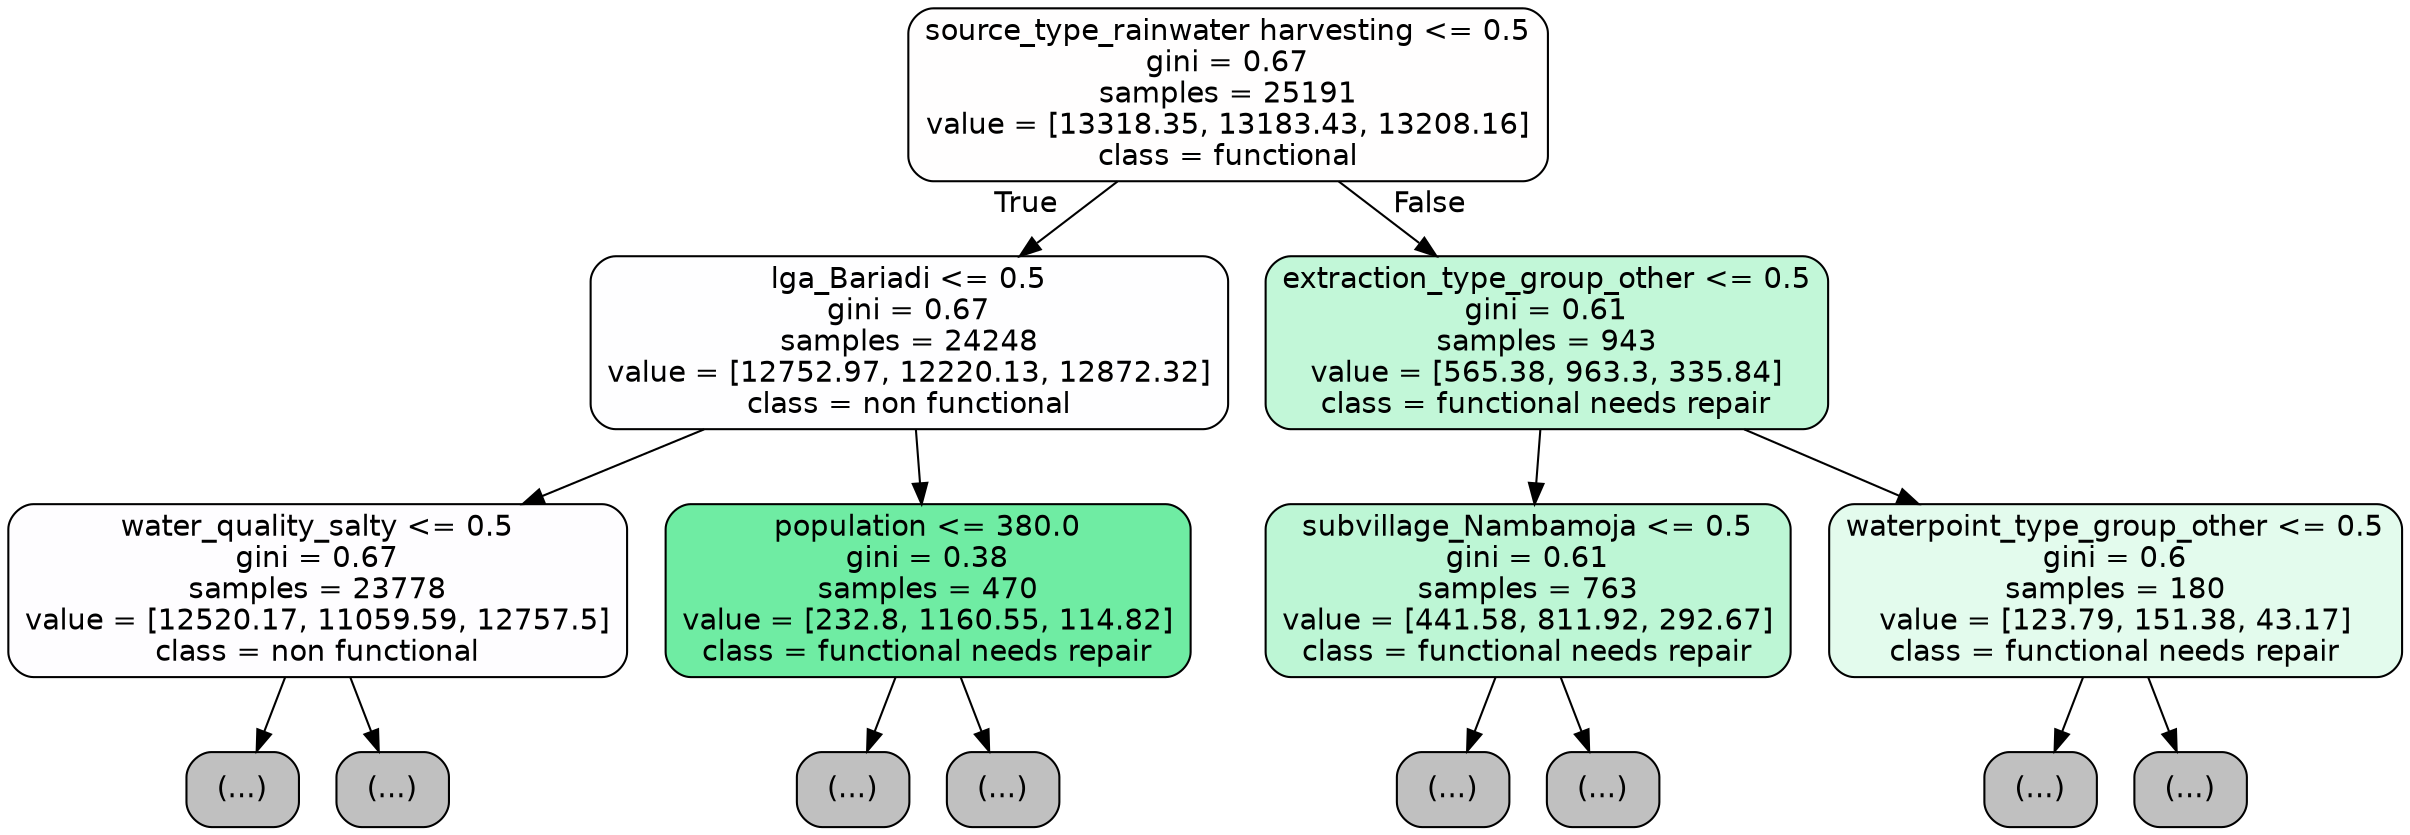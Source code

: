 digraph Tree {
node [shape=box, style="filled, rounded", color="black", fontname=helvetica] ;
edge [fontname=helvetica] ;
0 [label="source_type_rainwater harvesting <= 0.5\ngini = 0.67\nsamples = 25191\nvalue = [13318.35, 13183.43, 13208.16]\nclass = functional", fillcolor="#fffefe"] ;
1 [label="lga_Bariadi <= 0.5\ngini = 0.67\nsamples = 24248\nvalue = [12752.97, 12220.13, 12872.32]\nclass = non functional", fillcolor="#fefeff"] ;
0 -> 1 [labeldistance=2.5, labelangle=45, headlabel="True"] ;
2 [label="water_quality_salty <= 0.5\ngini = 0.67\nsamples = 23778\nvalue = [12520.17, 11059.59, 12757.5]\nclass = non functional", fillcolor="#fefdff"] ;
1 -> 2 ;
3 [label="(...)", fillcolor="#C0C0C0"] ;
2 -> 3 ;
19560 [label="(...)", fillcolor="#C0C0C0"] ;
2 -> 19560 ;
21461 [label="population <= 380.0\ngini = 0.38\nsamples = 470\nvalue = [232.8, 1160.55, 114.82]\nclass = functional needs repair", fillcolor="#6feca3"] ;
1 -> 21461 ;
21462 [label="(...)", fillcolor="#C0C0C0"] ;
21461 -> 21462 ;
21953 [label="(...)", fillcolor="#C0C0C0"] ;
21461 -> 21953 ;
22012 [label="extraction_type_group_other <= 0.5\ngini = 0.61\nsamples = 943\nvalue = [565.38, 963.3, 335.84]\nclass = functional needs repair", fillcolor="#c2f7d8"] ;
0 -> 22012 [labeldistance=2.5, labelangle=-45, headlabel="False"] ;
22013 [label="subvillage_Nambamoja <= 0.5\ngini = 0.61\nsamples = 763\nvalue = [441.58, 811.92, 292.67]\nclass = functional needs repair", fillcolor="#bdf6d5"] ;
22012 -> 22013 ;
22014 [label="(...)", fillcolor="#C0C0C0"] ;
22013 -> 22014 ;
22987 [label="(...)", fillcolor="#C0C0C0"] ;
22013 -> 22987 ;
22988 [label="waterpoint_type_group_other <= 0.5\ngini = 0.6\nsamples = 180\nvalue = [123.79, 151.38, 43.17]\nclass = functional needs repair", fillcolor="#e3fbed"] ;
22012 -> 22988 ;
22989 [label="(...)", fillcolor="#C0C0C0"] ;
22988 -> 22989 ;
23122 [label="(...)", fillcolor="#C0C0C0"] ;
22988 -> 23122 ;
}